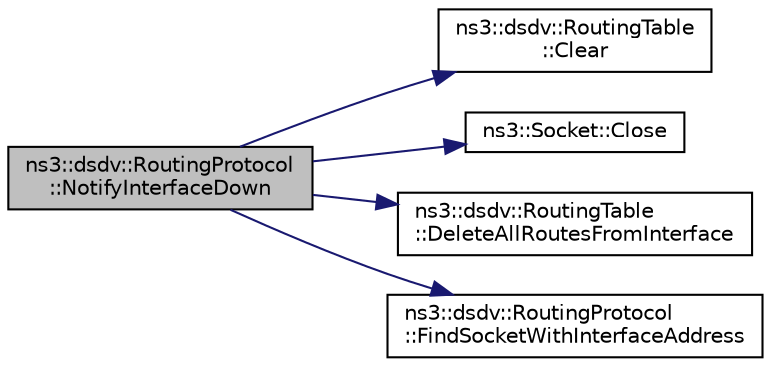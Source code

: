 digraph "ns3::dsdv::RoutingProtocol::NotifyInterfaceDown"
{
 // LATEX_PDF_SIZE
  edge [fontname="Helvetica",fontsize="10",labelfontname="Helvetica",labelfontsize="10"];
  node [fontname="Helvetica",fontsize="10",shape=record];
  rankdir="LR";
  Node1 [label="ns3::dsdv::RoutingProtocol\l::NotifyInterfaceDown",height=0.2,width=0.4,color="black", fillcolor="grey75", style="filled", fontcolor="black",tooltip=" "];
  Node1 -> Node2 [color="midnightblue",fontsize="10",style="solid",fontname="Helvetica"];
  Node2 [label="ns3::dsdv::RoutingTable\l::Clear",height=0.2,width=0.4,color="black", fillcolor="white", style="filled",URL="$classns3_1_1dsdv_1_1_routing_table.html#a4b082df912185628706b93ddbe1eeefb",tooltip="Delete all entries from routing table."];
  Node1 -> Node3 [color="midnightblue",fontsize="10",style="solid",fontname="Helvetica"];
  Node3 [label="ns3::Socket::Close",height=0.2,width=0.4,color="black", fillcolor="white", style="filled",URL="$classns3_1_1_socket.html#abdac6e2498c5aa2963ef361d4200ddf3",tooltip="Close a socket."];
  Node1 -> Node4 [color="midnightblue",fontsize="10",style="solid",fontname="Helvetica"];
  Node4 [label="ns3::dsdv::RoutingTable\l::DeleteAllRoutesFromInterface",height=0.2,width=0.4,color="black", fillcolor="white", style="filled",URL="$classns3_1_1dsdv_1_1_routing_table.html#a910728601836ce9beb169b6a4e489cf1",tooltip="Delete all route from interface with address iface."];
  Node1 -> Node5 [color="midnightblue",fontsize="10",style="solid",fontname="Helvetica"];
  Node5 [label="ns3::dsdv::RoutingProtocol\l::FindSocketWithInterfaceAddress",height=0.2,width=0.4,color="black", fillcolor="white", style="filled",URL="$classns3_1_1dsdv_1_1_routing_protocol.html#ac7610239d5e14a3536b5b16ec2dc1af0",tooltip="Find socket with local interface address iface."];
}
